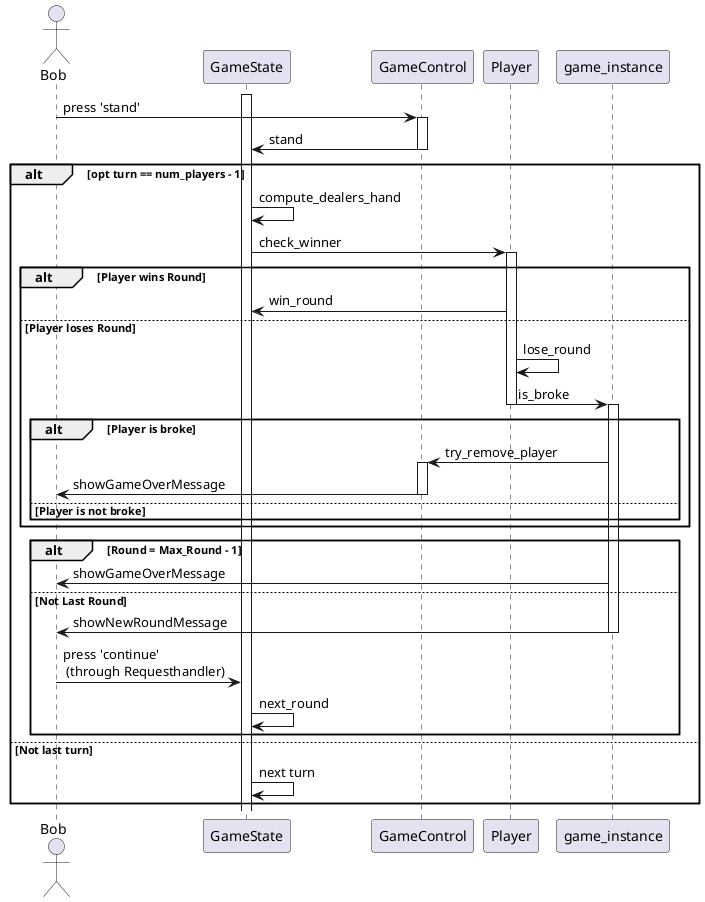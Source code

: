 @startuml
actor Bob
activate GameState

Bob -> GameControl: press 'stand'
activate GameControl

GameControl -> GameState: stand
deactivate GameControl

alt opt turn == num_players - 1
  GameState -> GameState: compute_dealers_hand

  GameState -> Player: check_winner
  activate Player

  alt Player wins Round

    Player -> GameState: win_round

  else Player loses Round

    Player -> Player: lose_round

    Player -> game_instance: is_broke
    deactivate Player
    activate game_instance

    alt Player is broke

      game_instance -> GameControl: try_remove_player
      activate GameControl
      GameControl -> Bob: showGameOverMessage
      deactivate GameControl

    else Player is not broke
    end
  end

  alt Round = Max_Round - 1

  game_instance -> Bob: showGameOverMessage

  else Not Last Round

  game_instance -> Bob: showNewRoundMessage
  deactivate game_instance

  Bob -> GameState: press 'continue' \n (through Requesthandler)

  GameState -> GameState: next_round

  end

else Not last turn

  GameState -> GameState: next turn

end
